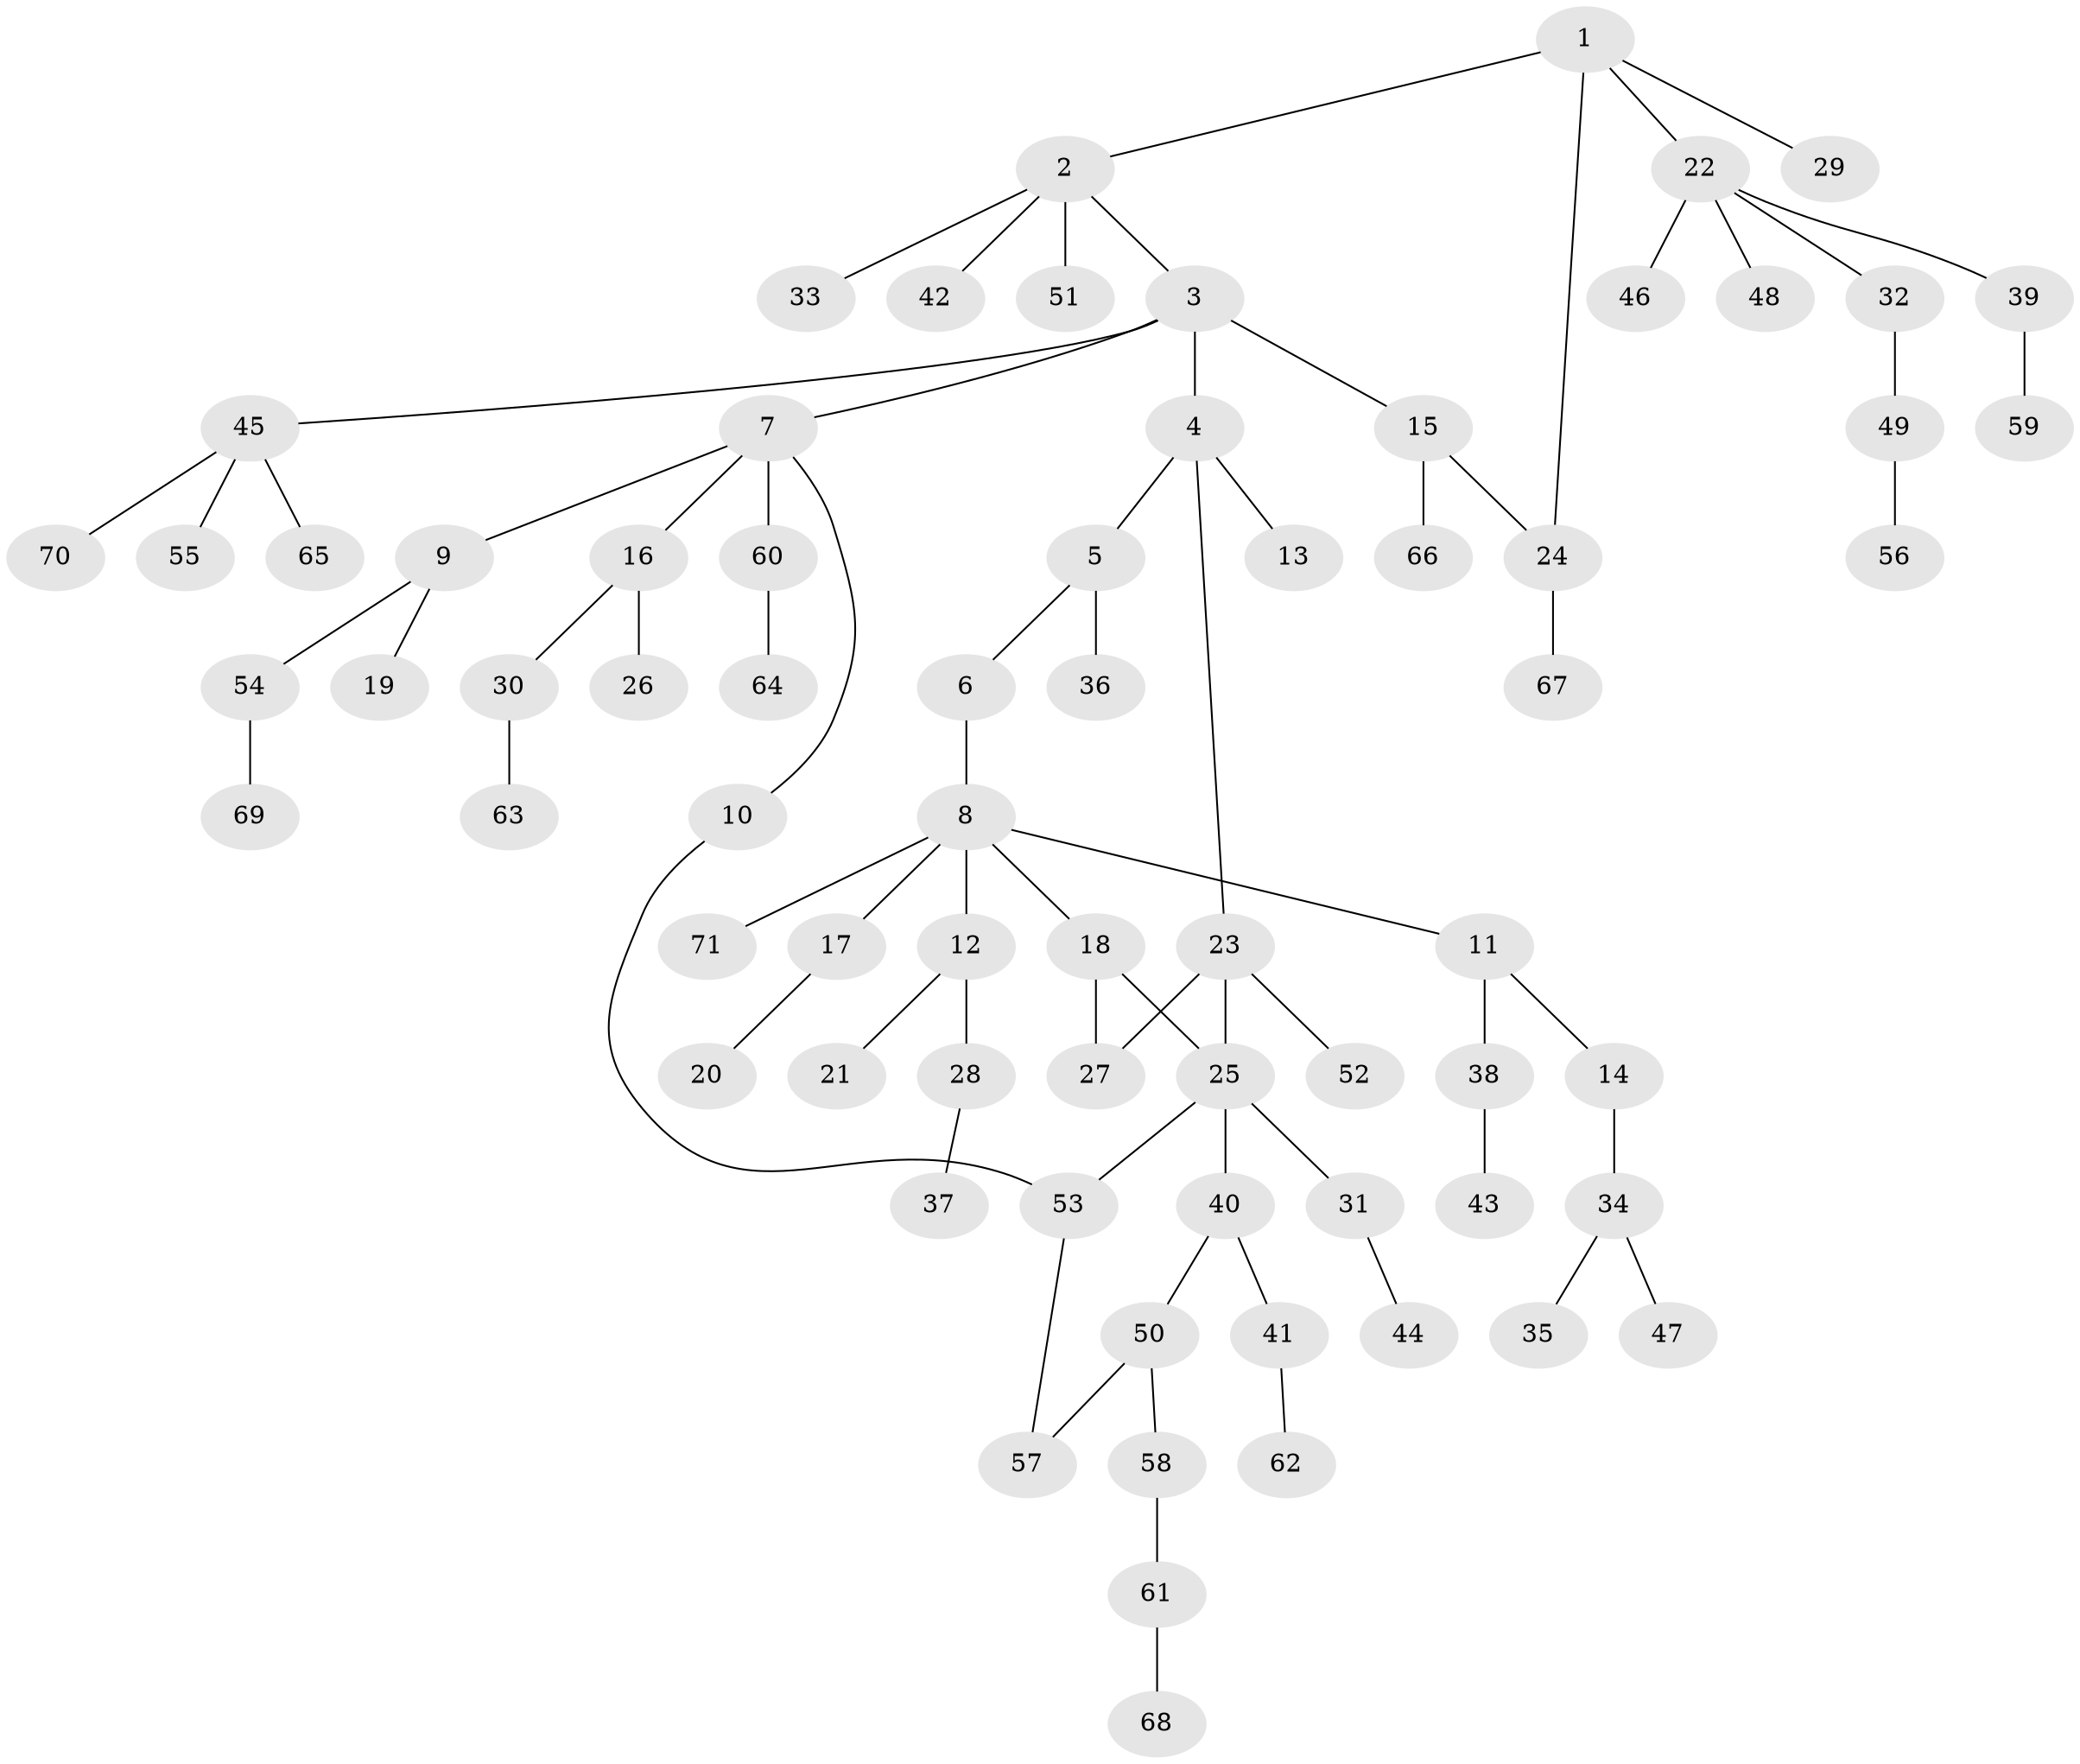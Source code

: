 // Generated by graph-tools (version 1.1) at 2025/13/03/09/25 04:13:32]
// undirected, 71 vertices, 75 edges
graph export_dot {
graph [start="1"]
  node [color=gray90,style=filled];
  1;
  2;
  3;
  4;
  5;
  6;
  7;
  8;
  9;
  10;
  11;
  12;
  13;
  14;
  15;
  16;
  17;
  18;
  19;
  20;
  21;
  22;
  23;
  24;
  25;
  26;
  27;
  28;
  29;
  30;
  31;
  32;
  33;
  34;
  35;
  36;
  37;
  38;
  39;
  40;
  41;
  42;
  43;
  44;
  45;
  46;
  47;
  48;
  49;
  50;
  51;
  52;
  53;
  54;
  55;
  56;
  57;
  58;
  59;
  60;
  61;
  62;
  63;
  64;
  65;
  66;
  67;
  68;
  69;
  70;
  71;
  1 -- 2;
  1 -- 22;
  1 -- 24;
  1 -- 29;
  2 -- 3;
  2 -- 33;
  2 -- 42;
  2 -- 51;
  3 -- 4;
  3 -- 7;
  3 -- 15;
  3 -- 45;
  4 -- 5;
  4 -- 13;
  4 -- 23;
  5 -- 6;
  5 -- 36;
  6 -- 8;
  7 -- 9;
  7 -- 10;
  7 -- 16;
  7 -- 60;
  8 -- 11;
  8 -- 12;
  8 -- 17;
  8 -- 18;
  8 -- 71;
  9 -- 19;
  9 -- 54;
  10 -- 53;
  11 -- 14;
  11 -- 38;
  12 -- 21;
  12 -- 28;
  14 -- 34;
  15 -- 66;
  15 -- 24;
  16 -- 26;
  16 -- 30;
  17 -- 20;
  18 -- 27;
  18 -- 25;
  22 -- 32;
  22 -- 39;
  22 -- 46;
  22 -- 48;
  23 -- 25;
  23 -- 52;
  23 -- 27;
  24 -- 67;
  25 -- 31;
  25 -- 40;
  25 -- 53;
  28 -- 37;
  30 -- 63;
  31 -- 44;
  32 -- 49;
  34 -- 35;
  34 -- 47;
  38 -- 43;
  39 -- 59;
  40 -- 41;
  40 -- 50;
  41 -- 62;
  45 -- 55;
  45 -- 65;
  45 -- 70;
  49 -- 56;
  50 -- 57;
  50 -- 58;
  53 -- 57;
  54 -- 69;
  58 -- 61;
  60 -- 64;
  61 -- 68;
}

